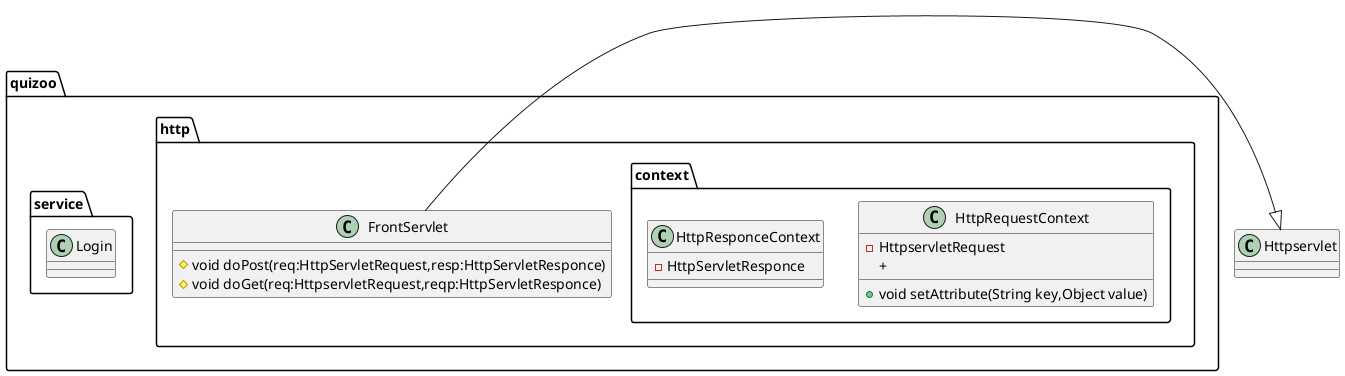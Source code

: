 @startuml
package quizoo{
    package http{
        class FrontServlet{
            # void doPost(req:HttpServletRequest,resp:HttpServletResponce)
            # void doGet(req:HttpservletRequest,reqp:HttpServletResponce)
        }
        package context{
            class HttpRequestContext{
                - HttpservletRequest
                + void setAttribute(String key,Object value)
                + 
            }
            class HttpResponceContext{
                - HttpServletResponce
            }
        }
    }
    package service{
        class Login{
            
        }
    }
}
FrontServlet-|> Httpservlet
@enduml